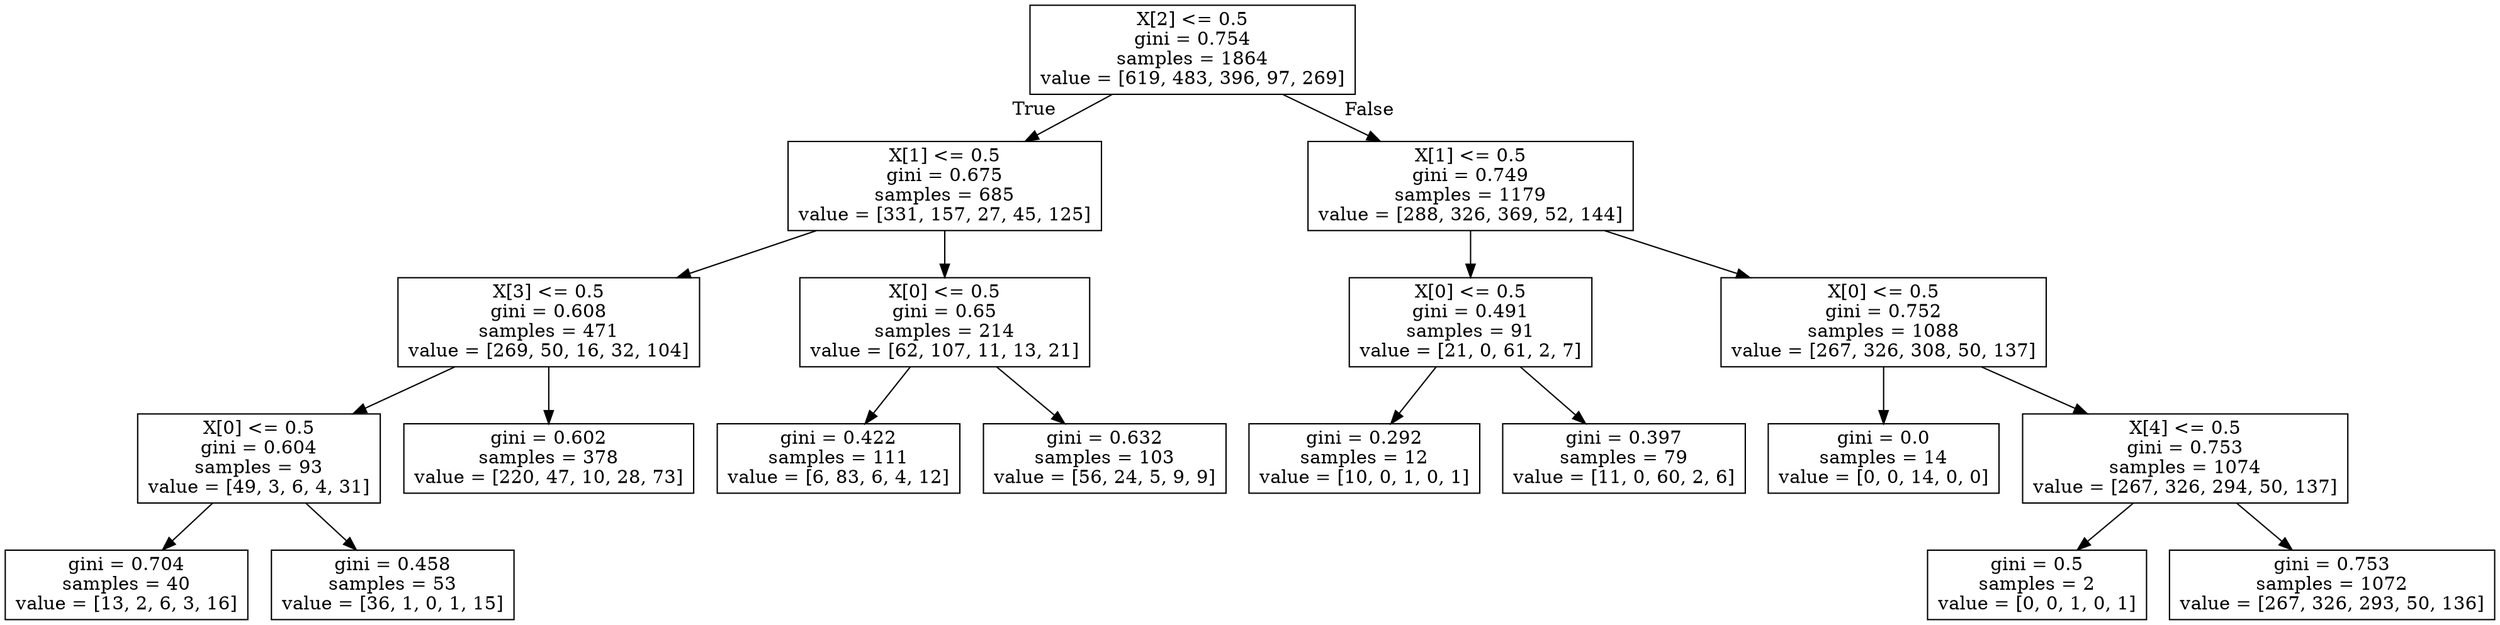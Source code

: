 digraph Tree {
node [shape=box] ;
0 [label="X[2] <= 0.5\ngini = 0.754\nsamples = 1864\nvalue = [619, 483, 396, 97, 269]"] ;
1 [label="X[1] <= 0.5\ngini = 0.675\nsamples = 685\nvalue = [331, 157, 27, 45, 125]"] ;
0 -> 1 [labeldistance=2.5, labelangle=45, headlabel="True"] ;
2 [label="X[3] <= 0.5\ngini = 0.608\nsamples = 471\nvalue = [269, 50, 16, 32, 104]"] ;
1 -> 2 ;
3 [label="X[0] <= 0.5\ngini = 0.604\nsamples = 93\nvalue = [49, 3, 6, 4, 31]"] ;
2 -> 3 ;
4 [label="gini = 0.704\nsamples = 40\nvalue = [13, 2, 6, 3, 16]"] ;
3 -> 4 ;
5 [label="gini = 0.458\nsamples = 53\nvalue = [36, 1, 0, 1, 15]"] ;
3 -> 5 ;
6 [label="gini = 0.602\nsamples = 378\nvalue = [220, 47, 10, 28, 73]"] ;
2 -> 6 ;
7 [label="X[0] <= 0.5\ngini = 0.65\nsamples = 214\nvalue = [62, 107, 11, 13, 21]"] ;
1 -> 7 ;
8 [label="gini = 0.422\nsamples = 111\nvalue = [6, 83, 6, 4, 12]"] ;
7 -> 8 ;
9 [label="gini = 0.632\nsamples = 103\nvalue = [56, 24, 5, 9, 9]"] ;
7 -> 9 ;
10 [label="X[1] <= 0.5\ngini = 0.749\nsamples = 1179\nvalue = [288, 326, 369, 52, 144]"] ;
0 -> 10 [labeldistance=2.5, labelangle=-45, headlabel="False"] ;
11 [label="X[0] <= 0.5\ngini = 0.491\nsamples = 91\nvalue = [21, 0, 61, 2, 7]"] ;
10 -> 11 ;
12 [label="gini = 0.292\nsamples = 12\nvalue = [10, 0, 1, 0, 1]"] ;
11 -> 12 ;
13 [label="gini = 0.397\nsamples = 79\nvalue = [11, 0, 60, 2, 6]"] ;
11 -> 13 ;
14 [label="X[0] <= 0.5\ngini = 0.752\nsamples = 1088\nvalue = [267, 326, 308, 50, 137]"] ;
10 -> 14 ;
15 [label="gini = 0.0\nsamples = 14\nvalue = [0, 0, 14, 0, 0]"] ;
14 -> 15 ;
16 [label="X[4] <= 0.5\ngini = 0.753\nsamples = 1074\nvalue = [267, 326, 294, 50, 137]"] ;
14 -> 16 ;
17 [label="gini = 0.5\nsamples = 2\nvalue = [0, 0, 1, 0, 1]"] ;
16 -> 17 ;
18 [label="gini = 0.753\nsamples = 1072\nvalue = [267, 326, 293, 50, 136]"] ;
16 -> 18 ;
}